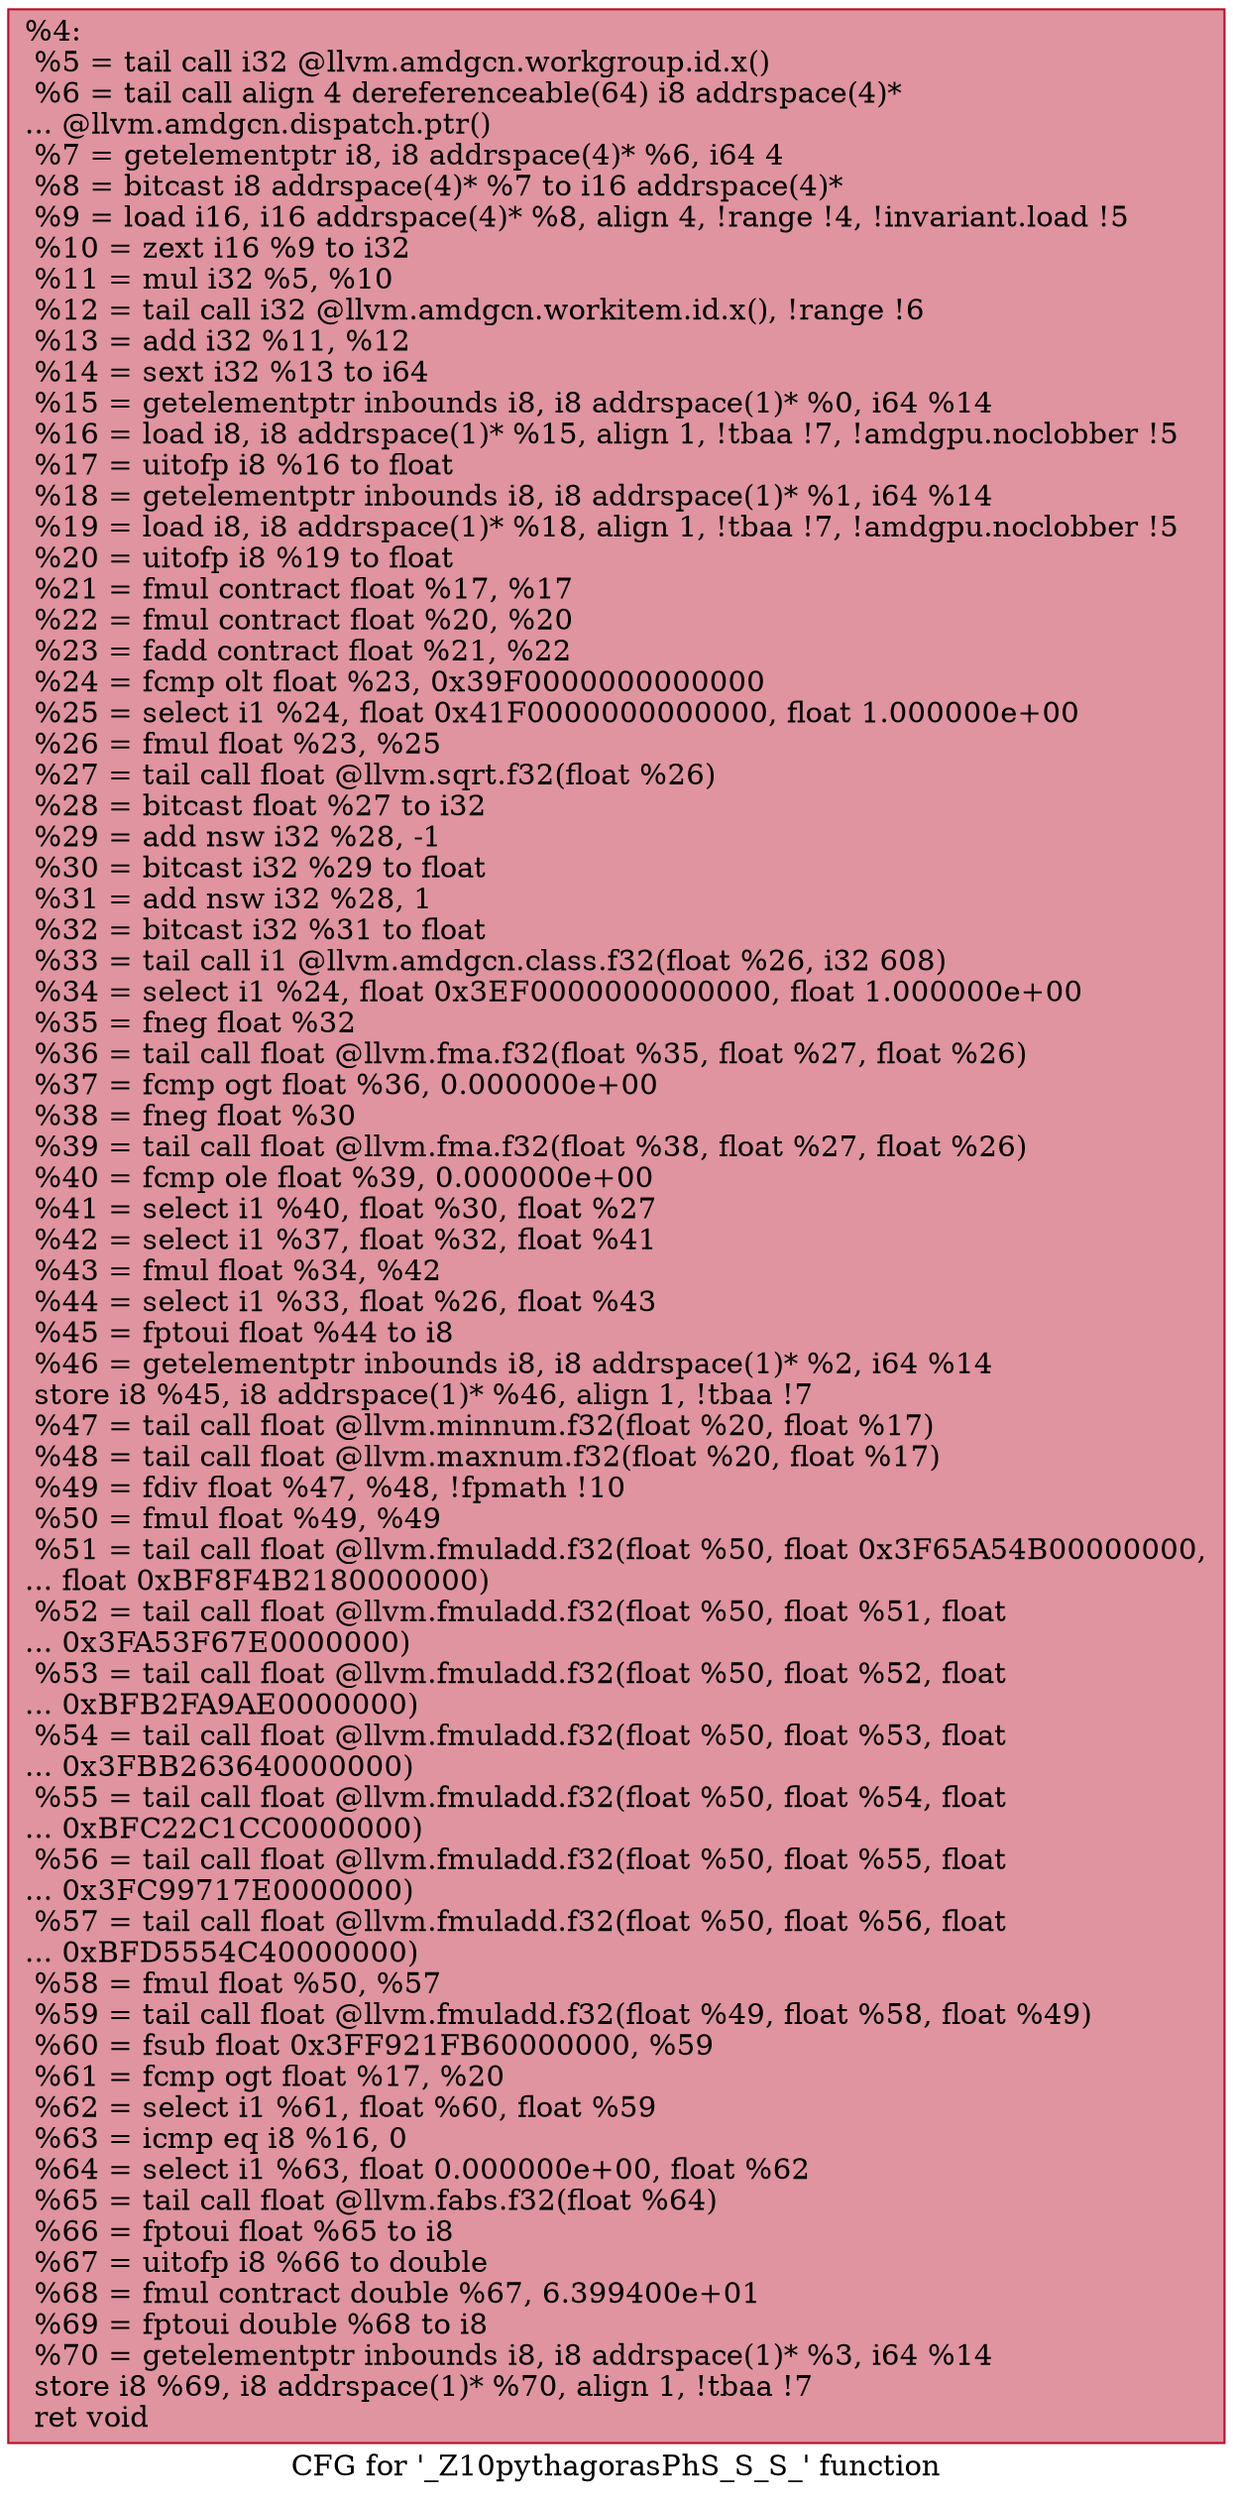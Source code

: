 digraph "CFG for '_Z10pythagorasPhS_S_S_' function" {
	label="CFG for '_Z10pythagorasPhS_S_S_' function";

	Node0x48e9e60 [shape=record,color="#b70d28ff", style=filled, fillcolor="#b70d2870",label="{%4:\l  %5 = tail call i32 @llvm.amdgcn.workgroup.id.x()\l  %6 = tail call align 4 dereferenceable(64) i8 addrspace(4)*\l... @llvm.amdgcn.dispatch.ptr()\l  %7 = getelementptr i8, i8 addrspace(4)* %6, i64 4\l  %8 = bitcast i8 addrspace(4)* %7 to i16 addrspace(4)*\l  %9 = load i16, i16 addrspace(4)* %8, align 4, !range !4, !invariant.load !5\l  %10 = zext i16 %9 to i32\l  %11 = mul i32 %5, %10\l  %12 = tail call i32 @llvm.amdgcn.workitem.id.x(), !range !6\l  %13 = add i32 %11, %12\l  %14 = sext i32 %13 to i64\l  %15 = getelementptr inbounds i8, i8 addrspace(1)* %0, i64 %14\l  %16 = load i8, i8 addrspace(1)* %15, align 1, !tbaa !7, !amdgpu.noclobber !5\l  %17 = uitofp i8 %16 to float\l  %18 = getelementptr inbounds i8, i8 addrspace(1)* %1, i64 %14\l  %19 = load i8, i8 addrspace(1)* %18, align 1, !tbaa !7, !amdgpu.noclobber !5\l  %20 = uitofp i8 %19 to float\l  %21 = fmul contract float %17, %17\l  %22 = fmul contract float %20, %20\l  %23 = fadd contract float %21, %22\l  %24 = fcmp olt float %23, 0x39F0000000000000\l  %25 = select i1 %24, float 0x41F0000000000000, float 1.000000e+00\l  %26 = fmul float %23, %25\l  %27 = tail call float @llvm.sqrt.f32(float %26)\l  %28 = bitcast float %27 to i32\l  %29 = add nsw i32 %28, -1\l  %30 = bitcast i32 %29 to float\l  %31 = add nsw i32 %28, 1\l  %32 = bitcast i32 %31 to float\l  %33 = tail call i1 @llvm.amdgcn.class.f32(float %26, i32 608)\l  %34 = select i1 %24, float 0x3EF0000000000000, float 1.000000e+00\l  %35 = fneg float %32\l  %36 = tail call float @llvm.fma.f32(float %35, float %27, float %26)\l  %37 = fcmp ogt float %36, 0.000000e+00\l  %38 = fneg float %30\l  %39 = tail call float @llvm.fma.f32(float %38, float %27, float %26)\l  %40 = fcmp ole float %39, 0.000000e+00\l  %41 = select i1 %40, float %30, float %27\l  %42 = select i1 %37, float %32, float %41\l  %43 = fmul float %34, %42\l  %44 = select i1 %33, float %26, float %43\l  %45 = fptoui float %44 to i8\l  %46 = getelementptr inbounds i8, i8 addrspace(1)* %2, i64 %14\l  store i8 %45, i8 addrspace(1)* %46, align 1, !tbaa !7\l  %47 = tail call float @llvm.minnum.f32(float %20, float %17)\l  %48 = tail call float @llvm.maxnum.f32(float %20, float %17)\l  %49 = fdiv float %47, %48, !fpmath !10\l  %50 = fmul float %49, %49\l  %51 = tail call float @llvm.fmuladd.f32(float %50, float 0x3F65A54B00000000,\l... float 0xBF8F4B2180000000)\l  %52 = tail call float @llvm.fmuladd.f32(float %50, float %51, float\l... 0x3FA53F67E0000000)\l  %53 = tail call float @llvm.fmuladd.f32(float %50, float %52, float\l... 0xBFB2FA9AE0000000)\l  %54 = tail call float @llvm.fmuladd.f32(float %50, float %53, float\l... 0x3FBB263640000000)\l  %55 = tail call float @llvm.fmuladd.f32(float %50, float %54, float\l... 0xBFC22C1CC0000000)\l  %56 = tail call float @llvm.fmuladd.f32(float %50, float %55, float\l... 0x3FC99717E0000000)\l  %57 = tail call float @llvm.fmuladd.f32(float %50, float %56, float\l... 0xBFD5554C40000000)\l  %58 = fmul float %50, %57\l  %59 = tail call float @llvm.fmuladd.f32(float %49, float %58, float %49)\l  %60 = fsub float 0x3FF921FB60000000, %59\l  %61 = fcmp ogt float %17, %20\l  %62 = select i1 %61, float %60, float %59\l  %63 = icmp eq i8 %16, 0\l  %64 = select i1 %63, float 0.000000e+00, float %62\l  %65 = tail call float @llvm.fabs.f32(float %64)\l  %66 = fptoui float %65 to i8\l  %67 = uitofp i8 %66 to double\l  %68 = fmul contract double %67, 6.399400e+01\l  %69 = fptoui double %68 to i8\l  %70 = getelementptr inbounds i8, i8 addrspace(1)* %3, i64 %14\l  store i8 %69, i8 addrspace(1)* %70, align 1, !tbaa !7\l  ret void\l}"];
}
